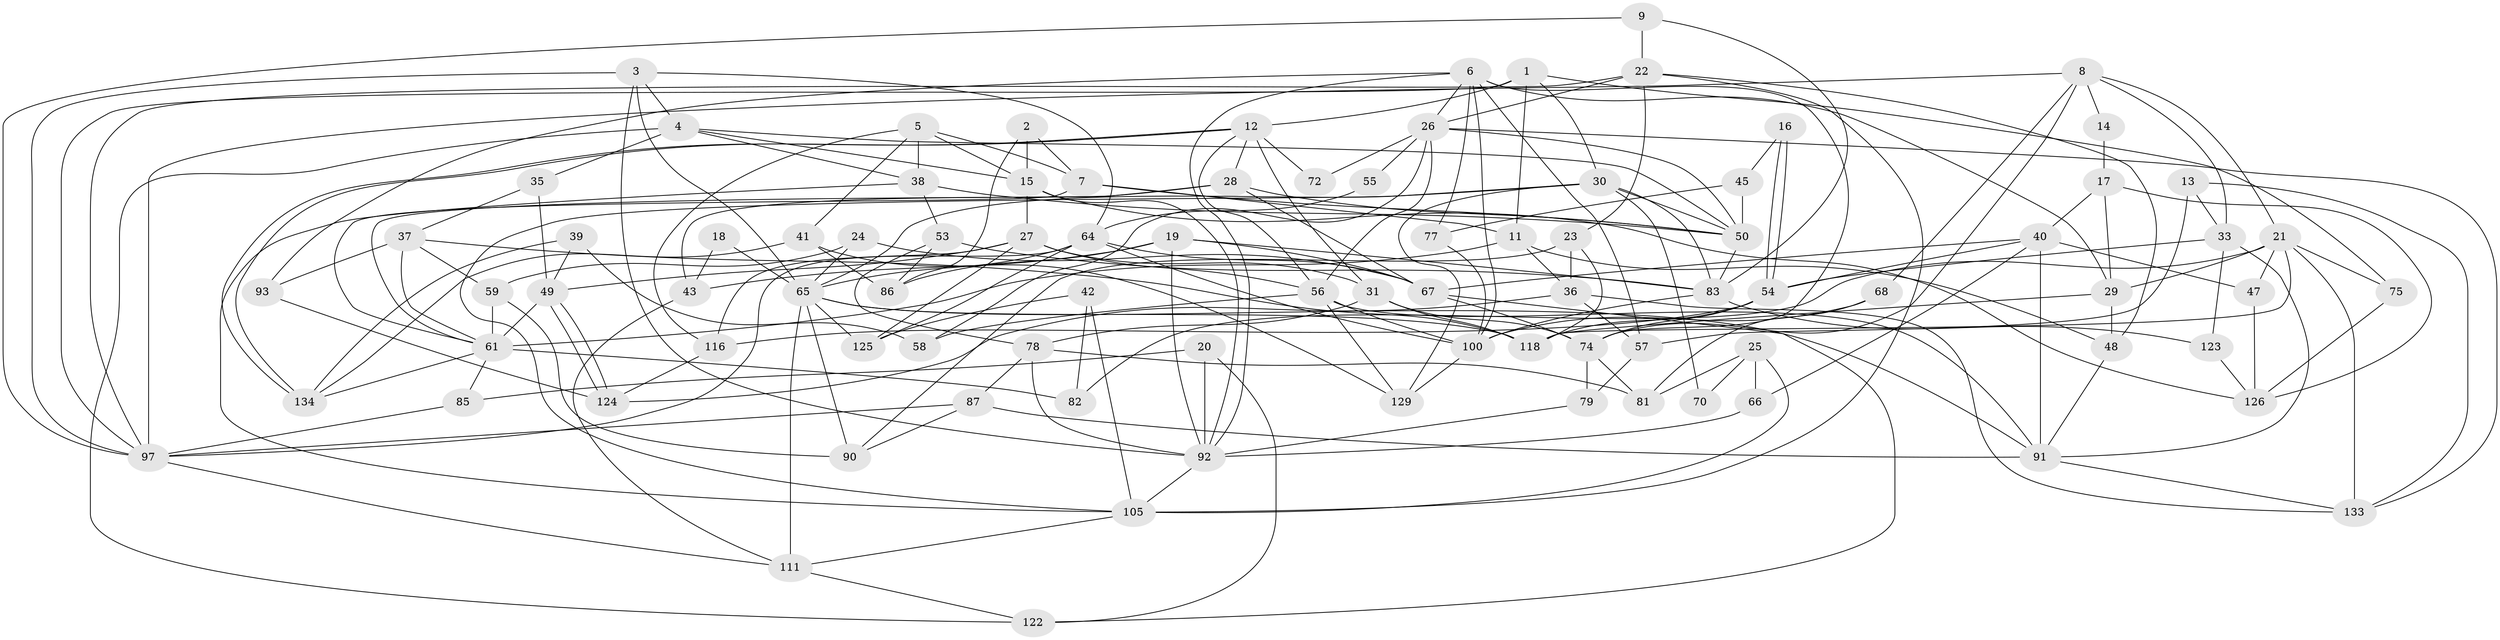 // Generated by graph-tools (version 1.1) at 2025/52/02/27/25 19:52:08]
// undirected, 89 vertices, 215 edges
graph export_dot {
graph [start="1"]
  node [color=gray90,style=filled];
  1 [super="+44"];
  2;
  3 [super="+103"];
  4 [super="+89"];
  5;
  6 [super="+34"];
  7;
  8 [super="+10"];
  9;
  11 [super="+60"];
  12 [super="+128"];
  13 [super="+76"];
  14;
  15 [super="+113"];
  16;
  17 [super="+110"];
  18;
  19 [super="+51"];
  20;
  21 [super="+108"];
  22 [super="+69"];
  23 [super="+62"];
  24;
  25;
  26 [super="+52"];
  27 [super="+32"];
  28;
  29 [super="+46"];
  30;
  31 [super="+95"];
  33 [super="+114"];
  35 [super="+102"];
  36 [super="+88"];
  37 [super="+99"];
  38 [super="+115"];
  39;
  40;
  41;
  42;
  43 [super="+107"];
  45;
  47;
  48 [super="+120"];
  49 [super="+73"];
  50 [super="+84"];
  53 [super="+131"];
  54 [super="+71"];
  55;
  56 [super="+63"];
  57;
  58;
  59 [super="+127"];
  61 [super="+96"];
  64 [super="+119"];
  65 [super="+80"];
  66 [super="+121"];
  67 [super="+98"];
  68;
  70;
  72;
  74 [super="+106"];
  75;
  77;
  78 [super="+104"];
  79;
  81;
  82;
  83 [super="+94"];
  85;
  86;
  87;
  90;
  91 [super="+112"];
  92 [super="+109"];
  93;
  97 [super="+101"];
  100;
  105 [super="+117"];
  111;
  116 [super="+130"];
  118 [super="+132"];
  122;
  123;
  124;
  125;
  126;
  129;
  133;
  134;
  1 -- 12 [weight=2];
  1 -- 30;
  1 -- 97;
  1 -- 75;
  1 -- 11;
  2 -- 7;
  2 -- 86;
  2 -- 15;
  3 -- 65;
  3 -- 92;
  3 -- 97;
  3 -- 64;
  3 -- 4;
  4 -- 35 [weight=2];
  4 -- 122;
  4 -- 15;
  4 -- 50;
  4 -- 38;
  5 -- 116;
  5 -- 41;
  5 -- 7;
  5 -- 15;
  5 -- 38;
  6 -- 29;
  6 -- 57;
  6 -- 77;
  6 -- 93;
  6 -- 26 [weight=2];
  6 -- 100;
  6 -- 74;
  6 -- 92;
  7 -- 11;
  7 -- 61;
  7 -- 50;
  8 -- 21;
  8 -- 97;
  8 -- 68;
  8 -- 74;
  8 -- 14;
  8 -- 33;
  9 -- 97;
  9 -- 22;
  9 -- 83;
  11 -- 61;
  11 -- 48;
  11 -- 36;
  12 -- 134;
  12 -- 134;
  12 -- 72;
  12 -- 56;
  12 -- 28;
  12 -- 31;
  13 -- 33;
  13 -- 57;
  13 -- 133;
  14 -- 17;
  15 -- 27;
  15 -- 126;
  15 -- 92;
  16 -- 45;
  16 -- 54;
  16 -- 54;
  17 -- 40;
  17 -- 126;
  17 -- 29;
  18 -- 65;
  18 -- 43;
  19 -- 67;
  19 -- 43;
  19 -- 83 [weight=2];
  19 -- 92;
  19 -- 86;
  20 -- 122;
  20 -- 85;
  20 -- 92;
  21 -- 133;
  21 -- 75;
  21 -- 82;
  21 -- 29 [weight=2];
  21 -- 47;
  21 -- 118;
  22 -- 23;
  22 -- 48;
  22 -- 97;
  22 -- 26;
  22 -- 105;
  23 -- 90;
  23 -- 36;
  23 -- 118;
  24 -- 59;
  24 -- 65;
  24 -- 67;
  25 -- 105;
  25 -- 81;
  25 -- 70;
  25 -- 66;
  26 -- 55;
  26 -- 133;
  26 -- 50;
  26 -- 58;
  26 -- 56;
  26 -- 72;
  27 -- 56;
  27 -- 31;
  27 -- 49;
  27 -- 116;
  27 -- 125;
  28 -- 50;
  28 -- 43;
  28 -- 61;
  28 -- 67;
  29 -- 118;
  29 -- 48;
  30 -- 65;
  30 -- 70;
  30 -- 129;
  30 -- 83;
  30 -- 50;
  30 -- 105;
  31 -- 74;
  31 -- 118;
  31 -- 78;
  33 -- 91;
  33 -- 54;
  33 -- 123;
  35 -- 49;
  35 -- 37;
  36 -- 124;
  36 -- 57;
  36 -- 133;
  37 -- 61;
  37 -- 59;
  37 -- 93;
  37 -- 118;
  38 -- 105;
  38 -- 50;
  38 -- 53;
  39 -- 49;
  39 -- 134;
  39 -- 58;
  40 -- 54;
  40 -- 47;
  40 -- 66;
  40 -- 67;
  40 -- 91;
  41 -- 134;
  41 -- 129;
  41 -- 86;
  42 -- 105;
  42 -- 82;
  42 -- 125;
  43 -- 111;
  45 -- 77;
  45 -- 50;
  47 -- 126;
  48 -- 91;
  49 -- 124;
  49 -- 124;
  49 -- 61;
  50 -- 83;
  53 -- 78;
  53 -- 86;
  53 -- 83;
  54 -- 118;
  54 -- 74;
  54 -- 116;
  55 -- 64;
  56 -- 91;
  56 -- 129;
  56 -- 100;
  56 -- 58;
  57 -- 79;
  59 -- 90;
  59 -- 61;
  61 -- 82;
  61 -- 85;
  61 -- 134;
  64 -- 65;
  64 -- 67;
  64 -- 97;
  64 -- 100;
  64 -- 125;
  65 -- 91;
  65 -- 111;
  65 -- 125;
  65 -- 90;
  65 -- 118;
  66 -- 92;
  67 -- 122;
  67 -- 74;
  68 -- 100;
  68 -- 81;
  74 -- 79;
  74 -- 81;
  75 -- 126;
  77 -- 100;
  78 -- 81;
  78 -- 87;
  78 -- 92;
  79 -- 92;
  83 -- 100;
  83 -- 123;
  85 -- 97;
  87 -- 91;
  87 -- 97;
  87 -- 90;
  91 -- 133;
  92 -- 105;
  93 -- 124;
  97 -- 111;
  100 -- 129;
  105 -- 111;
  111 -- 122;
  116 -- 124;
  123 -- 126;
}
